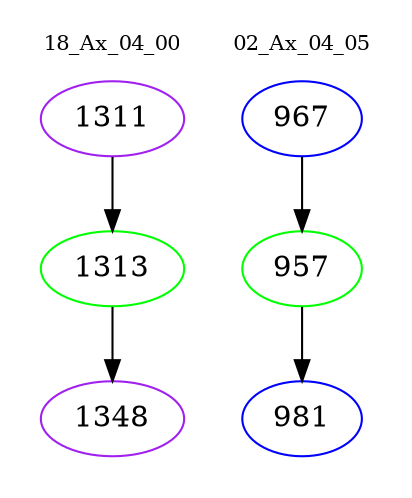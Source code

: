 digraph{
subgraph cluster_0 {
color = white
label = "18_Ax_04_00";
fontsize=10;
T0_1311 [label="1311", color="purple"]
T0_1311 -> T0_1313 [color="black"]
T0_1313 [label="1313", color="green"]
T0_1313 -> T0_1348 [color="black"]
T0_1348 [label="1348", color="purple"]
}
subgraph cluster_1 {
color = white
label = "02_Ax_04_05";
fontsize=10;
T1_967 [label="967", color="blue"]
T1_967 -> T1_957 [color="black"]
T1_957 [label="957", color="green"]
T1_957 -> T1_981 [color="black"]
T1_981 [label="981", color="blue"]
}
}
